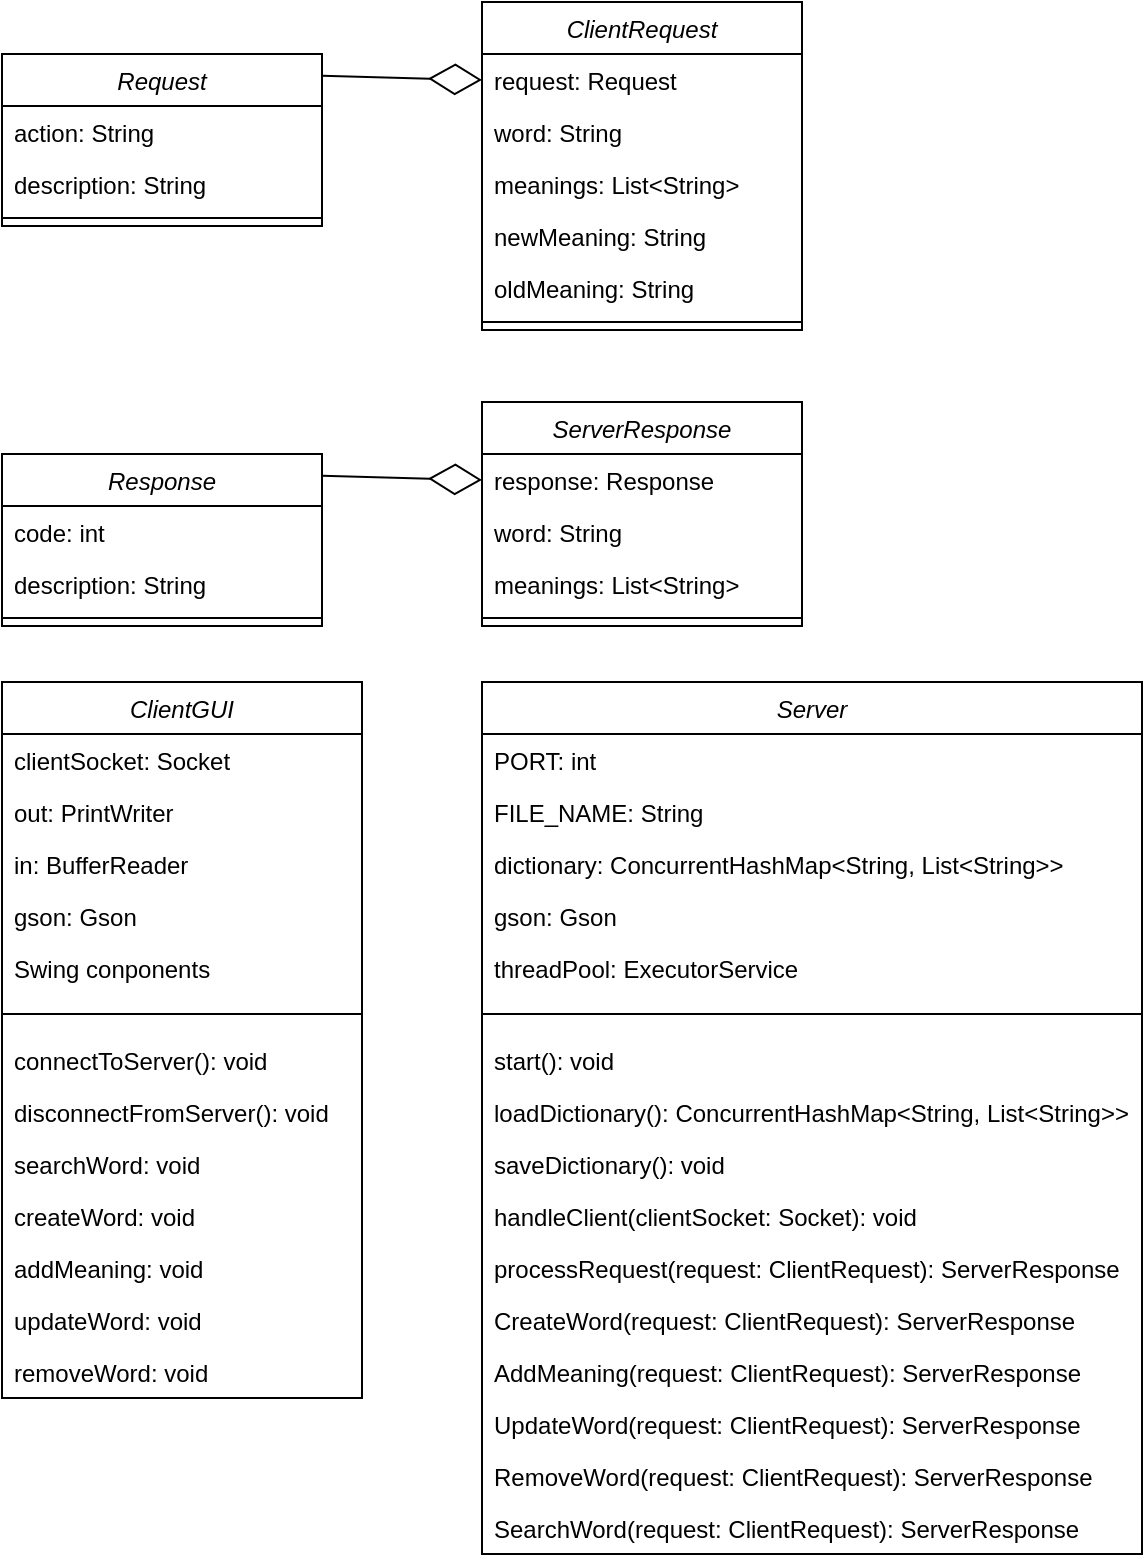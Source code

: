 <mxfile version="22.1.2" type="device" pages="2">
  <diagram id="C5RBs43oDa-KdzZeNtuy" name="class">
    <mxGraphModel dx="2501" dy="2013" grid="1" gridSize="10" guides="1" tooltips="1" connect="1" arrows="1" fold="1" page="1" pageScale="1" pageWidth="827" pageHeight="1169" math="0" shadow="0">
      <root>
        <mxCell id="WIyWlLk6GJQsqaUBKTNV-0" />
        <mxCell id="WIyWlLk6GJQsqaUBKTNV-1" parent="WIyWlLk6GJQsqaUBKTNV-0" />
        <mxCell id="zkfFHV4jXpPFQw0GAbJ--0" value="ServerResponse" style="swimlane;fontStyle=2;align=center;verticalAlign=top;childLayout=stackLayout;horizontal=1;startSize=26;horizontalStack=0;resizeParent=1;resizeLast=0;collapsible=1;marginBottom=0;rounded=0;shadow=0;strokeWidth=1;" parent="WIyWlLk6GJQsqaUBKTNV-1" vertex="1">
          <mxGeometry x="160" y="180" width="160" height="112" as="geometry">
            <mxRectangle x="230" y="140" width="160" height="26" as="alternateBounds" />
          </mxGeometry>
        </mxCell>
        <mxCell id="zkfFHV4jXpPFQw0GAbJ--1" value="response: Response" style="text;align=left;verticalAlign=top;spacingLeft=4;spacingRight=4;overflow=hidden;rotatable=0;points=[[0,0.5],[1,0.5]];portConstraint=eastwest;" parent="zkfFHV4jXpPFQw0GAbJ--0" vertex="1">
          <mxGeometry y="26" width="160" height="26" as="geometry" />
        </mxCell>
        <mxCell id="zkfFHV4jXpPFQw0GAbJ--2" value="word: String" style="text;align=left;verticalAlign=top;spacingLeft=4;spacingRight=4;overflow=hidden;rotatable=0;points=[[0,0.5],[1,0.5]];portConstraint=eastwest;rounded=0;shadow=0;html=0;" parent="zkfFHV4jXpPFQw0GAbJ--0" vertex="1">
          <mxGeometry y="52" width="160" height="26" as="geometry" />
        </mxCell>
        <mxCell id="zkfFHV4jXpPFQw0GAbJ--3" value="meanings: List&lt;String&gt;" style="text;align=left;verticalAlign=top;spacingLeft=4;spacingRight=4;overflow=hidden;rotatable=0;points=[[0,0.5],[1,0.5]];portConstraint=eastwest;rounded=0;shadow=0;html=0;" parent="zkfFHV4jXpPFQw0GAbJ--0" vertex="1">
          <mxGeometry y="78" width="160" height="26" as="geometry" />
        </mxCell>
        <mxCell id="zkfFHV4jXpPFQw0GAbJ--4" value="" style="line;html=1;strokeWidth=1;align=left;verticalAlign=middle;spacingTop=-1;spacingLeft=3;spacingRight=3;rotatable=0;labelPosition=right;points=[];portConstraint=eastwest;" parent="zkfFHV4jXpPFQw0GAbJ--0" vertex="1">
          <mxGeometry y="104" width="160" height="8" as="geometry" />
        </mxCell>
        <mxCell id="52fwPwHXxkYHKAgUP-B7-0" value="Response" style="swimlane;fontStyle=2;align=center;verticalAlign=top;childLayout=stackLayout;horizontal=1;startSize=26;horizontalStack=0;resizeParent=1;resizeLast=0;collapsible=1;marginBottom=0;rounded=0;shadow=0;strokeWidth=1;" vertex="1" parent="WIyWlLk6GJQsqaUBKTNV-1">
          <mxGeometry x="-80" y="206" width="160" height="86" as="geometry">
            <mxRectangle x="230" y="140" width="160" height="26" as="alternateBounds" />
          </mxGeometry>
        </mxCell>
        <mxCell id="52fwPwHXxkYHKAgUP-B7-1" value="code: int" style="text;align=left;verticalAlign=top;spacingLeft=4;spacingRight=4;overflow=hidden;rotatable=0;points=[[0,0.5],[1,0.5]];portConstraint=eastwest;" vertex="1" parent="52fwPwHXxkYHKAgUP-B7-0">
          <mxGeometry y="26" width="160" height="26" as="geometry" />
        </mxCell>
        <mxCell id="52fwPwHXxkYHKAgUP-B7-2" value="description: String" style="text;align=left;verticalAlign=top;spacingLeft=4;spacingRight=4;overflow=hidden;rotatable=0;points=[[0,0.5],[1,0.5]];portConstraint=eastwest;rounded=0;shadow=0;html=0;" vertex="1" parent="52fwPwHXxkYHKAgUP-B7-0">
          <mxGeometry y="52" width="160" height="26" as="geometry" />
        </mxCell>
        <mxCell id="52fwPwHXxkYHKAgUP-B7-4" value="" style="line;html=1;strokeWidth=1;align=left;verticalAlign=middle;spacingTop=-1;spacingLeft=3;spacingRight=3;rotatable=0;labelPosition=right;points=[];portConstraint=eastwest;" vertex="1" parent="52fwPwHXxkYHKAgUP-B7-0">
          <mxGeometry y="78" width="160" height="8" as="geometry" />
        </mxCell>
        <mxCell id="52fwPwHXxkYHKAgUP-B7-9" value="" style="endArrow=diamondThin;endFill=0;endSize=24;html=1;rounded=0;exitX=1;exitY=0.127;exitDx=0;exitDy=0;exitPerimeter=0;entryX=0;entryY=0.5;entryDx=0;entryDy=0;" edge="1" parent="WIyWlLk6GJQsqaUBKTNV-1" source="52fwPwHXxkYHKAgUP-B7-0" target="zkfFHV4jXpPFQw0GAbJ--1">
          <mxGeometry width="160" relative="1" as="geometry">
            <mxPoint x="150" y="440" as="sourcePoint" />
            <mxPoint x="310" y="440" as="targetPoint" />
          </mxGeometry>
        </mxCell>
        <mxCell id="52fwPwHXxkYHKAgUP-B7-10" value="ClientRequest" style="swimlane;fontStyle=2;align=center;verticalAlign=top;childLayout=stackLayout;horizontal=1;startSize=26;horizontalStack=0;resizeParent=1;resizeLast=0;collapsible=1;marginBottom=0;rounded=0;shadow=0;strokeWidth=1;" vertex="1" parent="WIyWlLk6GJQsqaUBKTNV-1">
          <mxGeometry x="160" y="-20" width="160" height="164" as="geometry">
            <mxRectangle x="230" y="140" width="160" height="26" as="alternateBounds" />
          </mxGeometry>
        </mxCell>
        <mxCell id="52fwPwHXxkYHKAgUP-B7-11" value="request: Request" style="text;align=left;verticalAlign=top;spacingLeft=4;spacingRight=4;overflow=hidden;rotatable=0;points=[[0,0.5],[1,0.5]];portConstraint=eastwest;" vertex="1" parent="52fwPwHXxkYHKAgUP-B7-10">
          <mxGeometry y="26" width="160" height="26" as="geometry" />
        </mxCell>
        <mxCell id="52fwPwHXxkYHKAgUP-B7-12" value="word: String" style="text;align=left;verticalAlign=top;spacingLeft=4;spacingRight=4;overflow=hidden;rotatable=0;points=[[0,0.5],[1,0.5]];portConstraint=eastwest;rounded=0;shadow=0;html=0;" vertex="1" parent="52fwPwHXxkYHKAgUP-B7-10">
          <mxGeometry y="52" width="160" height="26" as="geometry" />
        </mxCell>
        <mxCell id="52fwPwHXxkYHKAgUP-B7-13" value="meanings: List&lt;String&gt;" style="text;align=left;verticalAlign=top;spacingLeft=4;spacingRight=4;overflow=hidden;rotatable=0;points=[[0,0.5],[1,0.5]];portConstraint=eastwest;rounded=0;shadow=0;html=0;" vertex="1" parent="52fwPwHXxkYHKAgUP-B7-10">
          <mxGeometry y="78" width="160" height="26" as="geometry" />
        </mxCell>
        <mxCell id="52fwPwHXxkYHKAgUP-B7-20" value="newMeaning: String " style="text;align=left;verticalAlign=top;spacingLeft=4;spacingRight=4;overflow=hidden;rotatable=0;points=[[0,0.5],[1,0.5]];portConstraint=eastwest;rounded=0;shadow=0;html=0;" vertex="1" parent="52fwPwHXxkYHKAgUP-B7-10">
          <mxGeometry y="104" width="160" height="26" as="geometry" />
        </mxCell>
        <mxCell id="52fwPwHXxkYHKAgUP-B7-21" value="oldMeaning: String" style="text;align=left;verticalAlign=top;spacingLeft=4;spacingRight=4;overflow=hidden;rotatable=0;points=[[0,0.5],[1,0.5]];portConstraint=eastwest;rounded=0;shadow=0;html=0;" vertex="1" parent="52fwPwHXxkYHKAgUP-B7-10">
          <mxGeometry y="130" width="160" height="26" as="geometry" />
        </mxCell>
        <mxCell id="52fwPwHXxkYHKAgUP-B7-14" value="" style="line;html=1;strokeWidth=1;align=left;verticalAlign=middle;spacingTop=-1;spacingLeft=3;spacingRight=3;rotatable=0;labelPosition=right;points=[];portConstraint=eastwest;" vertex="1" parent="52fwPwHXxkYHKAgUP-B7-10">
          <mxGeometry y="156" width="160" height="8" as="geometry" />
        </mxCell>
        <mxCell id="52fwPwHXxkYHKAgUP-B7-15" value="Request" style="swimlane;fontStyle=2;align=center;verticalAlign=top;childLayout=stackLayout;horizontal=1;startSize=26;horizontalStack=0;resizeParent=1;resizeLast=0;collapsible=1;marginBottom=0;rounded=0;shadow=0;strokeWidth=1;" vertex="1" parent="WIyWlLk6GJQsqaUBKTNV-1">
          <mxGeometry x="-80" y="6" width="160" height="86" as="geometry">
            <mxRectangle x="230" y="140" width="160" height="26" as="alternateBounds" />
          </mxGeometry>
        </mxCell>
        <mxCell id="52fwPwHXxkYHKAgUP-B7-16" value="action: String" style="text;align=left;verticalAlign=top;spacingLeft=4;spacingRight=4;overflow=hidden;rotatable=0;points=[[0,0.5],[1,0.5]];portConstraint=eastwest;" vertex="1" parent="52fwPwHXxkYHKAgUP-B7-15">
          <mxGeometry y="26" width="160" height="26" as="geometry" />
        </mxCell>
        <mxCell id="52fwPwHXxkYHKAgUP-B7-17" value="description: String" style="text;align=left;verticalAlign=top;spacingLeft=4;spacingRight=4;overflow=hidden;rotatable=0;points=[[0,0.5],[1,0.5]];portConstraint=eastwest;rounded=0;shadow=0;html=0;" vertex="1" parent="52fwPwHXxkYHKAgUP-B7-15">
          <mxGeometry y="52" width="160" height="26" as="geometry" />
        </mxCell>
        <mxCell id="52fwPwHXxkYHKAgUP-B7-18" value="" style="line;html=1;strokeWidth=1;align=left;verticalAlign=middle;spacingTop=-1;spacingLeft=3;spacingRight=3;rotatable=0;labelPosition=right;points=[];portConstraint=eastwest;" vertex="1" parent="52fwPwHXxkYHKAgUP-B7-15">
          <mxGeometry y="78" width="160" height="8" as="geometry" />
        </mxCell>
        <mxCell id="52fwPwHXxkYHKAgUP-B7-19" value="" style="endArrow=diamondThin;endFill=0;endSize=24;html=1;rounded=0;exitX=1;exitY=0.127;exitDx=0;exitDy=0;exitPerimeter=0;entryX=0;entryY=0.5;entryDx=0;entryDy=0;" edge="1" parent="WIyWlLk6GJQsqaUBKTNV-1" source="52fwPwHXxkYHKAgUP-B7-15" target="52fwPwHXxkYHKAgUP-B7-11">
          <mxGeometry width="160" relative="1" as="geometry">
            <mxPoint x="150" y="240" as="sourcePoint" />
            <mxPoint x="310" y="240" as="targetPoint" />
          </mxGeometry>
        </mxCell>
        <mxCell id="52fwPwHXxkYHKAgUP-B7-22" value="ClientGUI" style="swimlane;fontStyle=2;align=center;verticalAlign=top;childLayout=stackLayout;horizontal=1;startSize=26;horizontalStack=0;resizeParent=1;resizeLast=0;collapsible=1;marginBottom=0;rounded=0;shadow=0;strokeWidth=1;" vertex="1" parent="WIyWlLk6GJQsqaUBKTNV-1">
          <mxGeometry x="-80" y="320" width="180" height="358" as="geometry">
            <mxRectangle x="230" y="140" width="160" height="26" as="alternateBounds" />
          </mxGeometry>
        </mxCell>
        <mxCell id="52fwPwHXxkYHKAgUP-B7-23" value="clientSocket: Socket" style="text;align=left;verticalAlign=top;spacingLeft=4;spacingRight=4;overflow=hidden;rotatable=0;points=[[0,0.5],[1,0.5]];portConstraint=eastwest;" vertex="1" parent="52fwPwHXxkYHKAgUP-B7-22">
          <mxGeometry y="26" width="180" height="26" as="geometry" />
        </mxCell>
        <mxCell id="52fwPwHXxkYHKAgUP-B7-29" value="out: PrintWriter" style="text;align=left;verticalAlign=top;spacingLeft=4;spacingRight=4;overflow=hidden;rotatable=0;points=[[0,0.5],[1,0.5]];portConstraint=eastwest;" vertex="1" parent="52fwPwHXxkYHKAgUP-B7-22">
          <mxGeometry y="52" width="180" height="26" as="geometry" />
        </mxCell>
        <mxCell id="52fwPwHXxkYHKAgUP-B7-30" value="in: BufferReader" style="text;align=left;verticalAlign=top;spacingLeft=4;spacingRight=4;overflow=hidden;rotatable=0;points=[[0,0.5],[1,0.5]];portConstraint=eastwest;" vertex="1" parent="52fwPwHXxkYHKAgUP-B7-22">
          <mxGeometry y="78" width="180" height="26" as="geometry" />
        </mxCell>
        <mxCell id="52fwPwHXxkYHKAgUP-B7-31" value="gson: Gson" style="text;align=left;verticalAlign=top;spacingLeft=4;spacingRight=4;overflow=hidden;rotatable=0;points=[[0,0.5],[1,0.5]];portConstraint=eastwest;" vertex="1" parent="52fwPwHXxkYHKAgUP-B7-22">
          <mxGeometry y="104" width="180" height="26" as="geometry" />
        </mxCell>
        <mxCell id="52fwPwHXxkYHKAgUP-B7-32" value="Swing conponents" style="text;align=left;verticalAlign=top;spacingLeft=4;spacingRight=4;overflow=hidden;rotatable=0;points=[[0,0.5],[1,0.5]];portConstraint=eastwest;" vertex="1" parent="52fwPwHXxkYHKAgUP-B7-22">
          <mxGeometry y="130" width="180" height="26" as="geometry" />
        </mxCell>
        <mxCell id="52fwPwHXxkYHKAgUP-B7-28" value="" style="line;html=1;strokeWidth=1;align=left;verticalAlign=middle;spacingTop=-1;spacingLeft=3;spacingRight=3;rotatable=0;labelPosition=right;points=[];portConstraint=eastwest;" vertex="1" parent="52fwPwHXxkYHKAgUP-B7-22">
          <mxGeometry y="156" width="180" height="20" as="geometry" />
        </mxCell>
        <mxCell id="52fwPwHXxkYHKAgUP-B7-33" value="connectToServer(): void" style="text;align=left;verticalAlign=top;spacingLeft=4;spacingRight=4;overflow=hidden;rotatable=0;points=[[0,0.5],[1,0.5]];portConstraint=eastwest;" vertex="1" parent="52fwPwHXxkYHKAgUP-B7-22">
          <mxGeometry y="176" width="180" height="26" as="geometry" />
        </mxCell>
        <mxCell id="52fwPwHXxkYHKAgUP-B7-34" value="disconnectFromServer(): void" style="text;align=left;verticalAlign=top;spacingLeft=4;spacingRight=4;overflow=hidden;rotatable=0;points=[[0,0.5],[1,0.5]];portConstraint=eastwest;" vertex="1" parent="52fwPwHXxkYHKAgUP-B7-22">
          <mxGeometry y="202" width="180" height="26" as="geometry" />
        </mxCell>
        <mxCell id="52fwPwHXxkYHKAgUP-B7-35" value="searchWord: void" style="text;align=left;verticalAlign=top;spacingLeft=4;spacingRight=4;overflow=hidden;rotatable=0;points=[[0,0.5],[1,0.5]];portConstraint=eastwest;" vertex="1" parent="52fwPwHXxkYHKAgUP-B7-22">
          <mxGeometry y="228" width="180" height="26" as="geometry" />
        </mxCell>
        <mxCell id="52fwPwHXxkYHKAgUP-B7-37" value="createWord: void" style="text;align=left;verticalAlign=top;spacingLeft=4;spacingRight=4;overflow=hidden;rotatable=0;points=[[0,0.5],[1,0.5]];portConstraint=eastwest;" vertex="1" parent="52fwPwHXxkYHKAgUP-B7-22">
          <mxGeometry y="254" width="180" height="26" as="geometry" />
        </mxCell>
        <mxCell id="52fwPwHXxkYHKAgUP-B7-36" value="addMeaning: void" style="text;align=left;verticalAlign=top;spacingLeft=4;spacingRight=4;overflow=hidden;rotatable=0;points=[[0,0.5],[1,0.5]];portConstraint=eastwest;" vertex="1" parent="52fwPwHXxkYHKAgUP-B7-22">
          <mxGeometry y="280" width="180" height="26" as="geometry" />
        </mxCell>
        <mxCell id="52fwPwHXxkYHKAgUP-B7-38" value="updateWord: void" style="text;align=left;verticalAlign=top;spacingLeft=4;spacingRight=4;overflow=hidden;rotatable=0;points=[[0,0.5],[1,0.5]];portConstraint=eastwest;" vertex="1" parent="52fwPwHXxkYHKAgUP-B7-22">
          <mxGeometry y="306" width="180" height="26" as="geometry" />
        </mxCell>
        <mxCell id="52fwPwHXxkYHKAgUP-B7-39" value="removeWord: void" style="text;align=left;verticalAlign=top;spacingLeft=4;spacingRight=4;overflow=hidden;rotatable=0;points=[[0,0.5],[1,0.5]];portConstraint=eastwest;" vertex="1" parent="52fwPwHXxkYHKAgUP-B7-22">
          <mxGeometry y="332" width="180" height="26" as="geometry" />
        </mxCell>
        <mxCell id="52fwPwHXxkYHKAgUP-B7-40" value="Server" style="swimlane;fontStyle=2;align=center;verticalAlign=top;childLayout=stackLayout;horizontal=1;startSize=26;horizontalStack=0;resizeParent=1;resizeLast=0;collapsible=1;marginBottom=0;rounded=0;shadow=0;strokeWidth=1;" vertex="1" parent="WIyWlLk6GJQsqaUBKTNV-1">
          <mxGeometry x="160" y="320" width="330" height="436" as="geometry">
            <mxRectangle x="230" y="140" width="160" height="26" as="alternateBounds" />
          </mxGeometry>
        </mxCell>
        <mxCell id="52fwPwHXxkYHKAgUP-B7-41" value="PORT: int" style="text;align=left;verticalAlign=top;spacingLeft=4;spacingRight=4;overflow=hidden;rotatable=0;points=[[0,0.5],[1,0.5]];portConstraint=eastwest;" vertex="1" parent="52fwPwHXxkYHKAgUP-B7-40">
          <mxGeometry y="26" width="330" height="26" as="geometry" />
        </mxCell>
        <mxCell id="52fwPwHXxkYHKAgUP-B7-42" value="FILE_NAME: String" style="text;align=left;verticalAlign=top;spacingLeft=4;spacingRight=4;overflow=hidden;rotatable=0;points=[[0,0.5],[1,0.5]];portConstraint=eastwest;" vertex="1" parent="52fwPwHXxkYHKAgUP-B7-40">
          <mxGeometry y="52" width="330" height="26" as="geometry" />
        </mxCell>
        <mxCell id="52fwPwHXxkYHKAgUP-B7-43" value="dictionary: ConcurrentHashMap&lt;String, List&lt;String&gt;&gt;" style="text;align=left;verticalAlign=top;spacingLeft=4;spacingRight=4;overflow=hidden;rotatable=0;points=[[0,0.5],[1,0.5]];portConstraint=eastwest;" vertex="1" parent="52fwPwHXxkYHKAgUP-B7-40">
          <mxGeometry y="78" width="330" height="26" as="geometry" />
        </mxCell>
        <mxCell id="52fwPwHXxkYHKAgUP-B7-44" value="gson: Gson" style="text;align=left;verticalAlign=top;spacingLeft=4;spacingRight=4;overflow=hidden;rotatable=0;points=[[0,0.5],[1,0.5]];portConstraint=eastwest;" vertex="1" parent="52fwPwHXxkYHKAgUP-B7-40">
          <mxGeometry y="104" width="330" height="26" as="geometry" />
        </mxCell>
        <mxCell id="52fwPwHXxkYHKAgUP-B7-45" value="threadPool: ExecutorService" style="text;align=left;verticalAlign=top;spacingLeft=4;spacingRight=4;overflow=hidden;rotatable=0;points=[[0,0.5],[1,0.5]];portConstraint=eastwest;" vertex="1" parent="52fwPwHXxkYHKAgUP-B7-40">
          <mxGeometry y="130" width="330" height="26" as="geometry" />
        </mxCell>
        <mxCell id="52fwPwHXxkYHKAgUP-B7-46" value="" style="line;html=1;strokeWidth=1;align=left;verticalAlign=middle;spacingTop=-1;spacingLeft=3;spacingRight=3;rotatable=0;labelPosition=right;points=[];portConstraint=eastwest;" vertex="1" parent="52fwPwHXxkYHKAgUP-B7-40">
          <mxGeometry y="156" width="330" height="20" as="geometry" />
        </mxCell>
        <mxCell id="52fwPwHXxkYHKAgUP-B7-47" value="start(): void" style="text;align=left;verticalAlign=top;spacingLeft=4;spacingRight=4;overflow=hidden;rotatable=0;points=[[0,0.5],[1,0.5]];portConstraint=eastwest;" vertex="1" parent="52fwPwHXxkYHKAgUP-B7-40">
          <mxGeometry y="176" width="330" height="26" as="geometry" />
        </mxCell>
        <mxCell id="52fwPwHXxkYHKAgUP-B7-50" value="loadDictionary(): ConcurrentHashMap&lt;String, List&lt;String&gt;&gt;" style="text;align=left;verticalAlign=top;spacingLeft=4;spacingRight=4;overflow=hidden;rotatable=0;points=[[0,0.5],[1,0.5]];portConstraint=eastwest;" vertex="1" parent="52fwPwHXxkYHKAgUP-B7-40">
          <mxGeometry y="202" width="330" height="26" as="geometry" />
        </mxCell>
        <mxCell id="52fwPwHXxkYHKAgUP-B7-51" value="saveDictionary(): void" style="text;align=left;verticalAlign=top;spacingLeft=4;spacingRight=4;overflow=hidden;rotatable=0;points=[[0,0.5],[1,0.5]];portConstraint=eastwest;" vertex="1" parent="52fwPwHXxkYHKAgUP-B7-40">
          <mxGeometry y="228" width="330" height="26" as="geometry" />
        </mxCell>
        <mxCell id="52fwPwHXxkYHKAgUP-B7-48" value="handleClient(clientSocket: Socket): void" style="text;align=left;verticalAlign=top;spacingLeft=4;spacingRight=4;overflow=hidden;rotatable=0;points=[[0,0.5],[1,0.5]];portConstraint=eastwest;" vertex="1" parent="52fwPwHXxkYHKAgUP-B7-40">
          <mxGeometry y="254" width="330" height="26" as="geometry" />
        </mxCell>
        <mxCell id="52fwPwHXxkYHKAgUP-B7-49" value="processRequest(request: ClientRequest): ServerResponse" style="text;align=left;verticalAlign=top;spacingLeft=4;spacingRight=4;overflow=hidden;rotatable=0;points=[[0,0.5],[1,0.5]];portConstraint=eastwest;" vertex="1" parent="52fwPwHXxkYHKAgUP-B7-40">
          <mxGeometry y="280" width="330" height="26" as="geometry" />
        </mxCell>
        <mxCell id="52fwPwHXxkYHKAgUP-B7-52" value="CreateWord(request: ClientRequest): ServerResponse" style="text;align=left;verticalAlign=top;spacingLeft=4;spacingRight=4;overflow=hidden;rotatable=0;points=[[0,0.5],[1,0.5]];portConstraint=eastwest;" vertex="1" parent="52fwPwHXxkYHKAgUP-B7-40">
          <mxGeometry y="306" width="330" height="26" as="geometry" />
        </mxCell>
        <mxCell id="52fwPwHXxkYHKAgUP-B7-54" value="AddMeaning(request: ClientRequest): ServerResponse" style="text;align=left;verticalAlign=top;spacingLeft=4;spacingRight=4;overflow=hidden;rotatable=0;points=[[0,0.5],[1,0.5]];portConstraint=eastwest;" vertex="1" parent="52fwPwHXxkYHKAgUP-B7-40">
          <mxGeometry y="332" width="330" height="26" as="geometry" />
        </mxCell>
        <mxCell id="52fwPwHXxkYHKAgUP-B7-55" value="UpdateWord(request: ClientRequest): ServerResponse" style="text;align=left;verticalAlign=top;spacingLeft=4;spacingRight=4;overflow=hidden;rotatable=0;points=[[0,0.5],[1,0.5]];portConstraint=eastwest;" vertex="1" parent="52fwPwHXxkYHKAgUP-B7-40">
          <mxGeometry y="358" width="330" height="26" as="geometry" />
        </mxCell>
        <mxCell id="52fwPwHXxkYHKAgUP-B7-56" value="RemoveWord(request: ClientRequest): ServerResponse" style="text;align=left;verticalAlign=top;spacingLeft=4;spacingRight=4;overflow=hidden;rotatable=0;points=[[0,0.5],[1,0.5]];portConstraint=eastwest;" vertex="1" parent="52fwPwHXxkYHKAgUP-B7-40">
          <mxGeometry y="384" width="330" height="26" as="geometry" />
        </mxCell>
        <mxCell id="52fwPwHXxkYHKAgUP-B7-53" value="SearchWord(request: ClientRequest): ServerResponse" style="text;align=left;verticalAlign=top;spacingLeft=4;spacingRight=4;overflow=hidden;rotatable=0;points=[[0,0.5],[1,0.5]];portConstraint=eastwest;" vertex="1" parent="52fwPwHXxkYHKAgUP-B7-40">
          <mxGeometry y="410" width="330" height="26" as="geometry" />
        </mxCell>
      </root>
    </mxGraphModel>
  </diagram>
  <diagram id="SvfpFtwknV09yQL7l328" name="sequent">
    <mxGraphModel dx="1674" dy="844" grid="1" gridSize="10" guides="1" tooltips="1" connect="1" arrows="1" fold="1" page="1" pageScale="1" pageWidth="827" pageHeight="1169" math="0" shadow="0">
      <root>
        <mxCell id="0" />
        <mxCell id="1" parent="0" />
        <mxCell id="eCJs1xStjL2HkeNqw_Ar-2" value="ClientGUI" style="shape=umlLifeline;perimeter=lifelinePerimeter;whiteSpace=wrap;html=1;container=0;dropTarget=0;collapsible=0;recursiveResize=0;outlineConnect=0;portConstraint=eastwest;newEdgeStyle={&quot;edgeStyle&quot;:&quot;elbowEdgeStyle&quot;,&quot;elbow&quot;:&quot;vertical&quot;,&quot;curved&quot;:0,&quot;rounded&quot;:0};" vertex="1" parent="1">
          <mxGeometry x="40" y="40" width="100" height="360" as="geometry" />
        </mxCell>
        <mxCell id="eCJs1xStjL2HkeNqw_Ar-6" value="Server" style="shape=umlLifeline;perimeter=lifelinePerimeter;whiteSpace=wrap;html=1;container=0;dropTarget=0;collapsible=0;recursiveResize=0;outlineConnect=0;portConstraint=eastwest;newEdgeStyle={&quot;edgeStyle&quot;:&quot;elbowEdgeStyle&quot;,&quot;elbow&quot;:&quot;vertical&quot;,&quot;curved&quot;:0,&quot;rounded&quot;:0};" vertex="1" parent="1">
          <mxGeometry x="220" y="40" width="100" height="360" as="geometry" />
        </mxCell>
        <mxCell id="eCJs1xStjL2HkeNqw_Ar-7" value="" style="html=1;points=[];perimeter=orthogonalPerimeter;outlineConnect=0;targetShapes=umlLifeline;portConstraint=eastwest;newEdgeStyle={&quot;edgeStyle&quot;:&quot;elbowEdgeStyle&quot;,&quot;elbow&quot;:&quot;vertical&quot;,&quot;curved&quot;:0,&quot;rounded&quot;:0};" vertex="1" parent="eCJs1xStjL2HkeNqw_Ar-6">
          <mxGeometry x="45" y="60" width="10" height="260" as="geometry" />
        </mxCell>
        <mxCell id="eCJs1xStjL2HkeNqw_Ar-14" value="" style="html=1;points=[];perimeter=orthogonalPerimeter;outlineConnect=0;targetShapes=umlLifeline;portConstraint=eastwest;newEdgeStyle={&quot;edgeStyle&quot;:&quot;elbowEdgeStyle&quot;,&quot;elbow&quot;:&quot;vertical&quot;,&quot;curved&quot;:0,&quot;rounded&quot;:0};" vertex="1" parent="eCJs1xStjL2HkeNqw_Ar-6">
          <mxGeometry x="35" y="140" width="10" height="150" as="geometry" />
        </mxCell>
        <mxCell id="eCJs1xStjL2HkeNqw_Ar-8" value="connect" style="html=1;verticalAlign=bottom;endArrow=block;edgeStyle=elbowEdgeStyle;elbow=vertical;curved=0;rounded=0;" edge="1" parent="1">
          <mxGeometry relative="1" as="geometry">
            <mxPoint x="95" y="150" as="sourcePoint" />
            <Array as="points">
              <mxPoint x="180" y="150" />
            </Array>
            <mxPoint x="265" y="150" as="targetPoint" />
          </mxGeometry>
        </mxCell>
        <mxCell id="eCJs1xStjL2HkeNqw_Ar-10" value="Accept" style="html=1;verticalAlign=bottom;endArrow=block;edgeStyle=elbowEdgeStyle;elbow=vertical;curved=0;rounded=0;" edge="1" parent="1" source="eCJs1xStjL2HkeNqw_Ar-14" target="eCJs1xStjL2HkeNqw_Ar-3">
          <mxGeometry x="0.006" relative="1" as="geometry">
            <mxPoint x="175" y="160" as="sourcePoint" />
            <Array as="points">
              <mxPoint x="180" y="180" />
            </Array>
            <mxPoint x="100" y="180" as="targetPoint" />
            <mxPoint as="offset" />
          </mxGeometry>
        </mxCell>
        <mxCell id="eCJs1xStjL2HkeNqw_Ar-3" value="" style="html=1;points=[];perimeter=orthogonalPerimeter;outlineConnect=0;targetShapes=umlLifeline;portConstraint=eastwest;newEdgeStyle={&quot;edgeStyle&quot;:&quot;elbowEdgeStyle&quot;,&quot;elbow&quot;:&quot;vertical&quot;,&quot;curved&quot;:0,&quot;rounded&quot;:0};" vertex="1" parent="1">
          <mxGeometry x="85" y="150" width="10" height="210" as="geometry" />
        </mxCell>
        <mxCell id="eCJs1xStjL2HkeNqw_Ar-4" value="start" style="html=1;verticalAlign=bottom;startArrow=oval;endArrow=block;startSize=8;edgeStyle=elbowEdgeStyle;elbow=vertical;curved=0;rounded=0;" edge="1" parent="1" target="eCJs1xStjL2HkeNqw_Ar-3">
          <mxGeometry relative="1" as="geometry">
            <mxPoint x="25" y="150" as="sourcePoint" />
            <Array as="points">
              <mxPoint x="60" y="150" />
            </Array>
          </mxGeometry>
        </mxCell>
        <mxCell id="eCJs1xStjL2HkeNqw_Ar-12" value="Gson" style="shape=umlLifeline;perimeter=lifelinePerimeter;whiteSpace=wrap;html=1;container=0;dropTarget=0;collapsible=0;recursiveResize=0;outlineConnect=0;portConstraint=eastwest;newEdgeStyle={&quot;edgeStyle&quot;:&quot;elbowEdgeStyle&quot;,&quot;elbow&quot;:&quot;vertical&quot;,&quot;curved&quot;:0,&quot;rounded&quot;:0};" vertex="1" parent="1">
          <mxGeometry x="400" y="40" width="100" height="360" as="geometry" />
        </mxCell>
        <mxCell id="eCJs1xStjL2HkeNqw_Ar-13" value="" style="html=1;points=[];perimeter=orthogonalPerimeter;outlineConnect=0;targetShapes=umlLifeline;portConstraint=eastwest;newEdgeStyle={&quot;edgeStyle&quot;:&quot;elbowEdgeStyle&quot;,&quot;elbow&quot;:&quot;vertical&quot;,&quot;curved&quot;:0,&quot;rounded&quot;:0};" vertex="1" parent="eCJs1xStjL2HkeNqw_Ar-12">
          <mxGeometry x="45" y="60" width="10" height="260" as="geometry" />
        </mxCell>
        <mxCell id="eCJs1xStjL2HkeNqw_Ar-17" value="Load dictionary" style="html=1;verticalAlign=bottom;endArrow=block;edgeStyle=elbowEdgeStyle;elbow=vertical;curved=0;rounded=0;" edge="1" parent="1">
          <mxGeometry relative="1" as="geometry">
            <mxPoint x="275" y="110" as="sourcePoint" />
            <Array as="points">
              <mxPoint x="360" y="110" />
            </Array>
            <mxPoint x="445" y="110" as="targetPoint" />
          </mxGeometry>
        </mxCell>
        <mxCell id="eCJs1xStjL2HkeNqw_Ar-18" value="Deserialize" style="html=1;verticalAlign=bottom;endArrow=block;edgeStyle=elbowEdgeStyle;elbow=vertical;curved=0;rounded=0;" edge="1" parent="1">
          <mxGeometry x="0.006" relative="1" as="geometry">
            <mxPoint x="443" y="130" as="sourcePoint" />
            <Array as="points">
              <mxPoint x="368" y="130" />
            </Array>
            <mxPoint x="278" y="130" as="targetPoint" />
            <mxPoint as="offset" />
          </mxGeometry>
        </mxCell>
        <mxCell id="eCJs1xStjL2HkeNqw_Ar-19" value="thread" style="text;html=1;strokeColor=none;fillColor=none;align=center;verticalAlign=middle;whiteSpace=wrap;rounded=0;" vertex="1" parent="1">
          <mxGeometry x="210" y="190" width="60" height="30" as="geometry" />
        </mxCell>
        <mxCell id="eCJs1xStjL2HkeNqw_Ar-20" value="ClientRequest" style="html=1;verticalAlign=bottom;endArrow=block;edgeStyle=elbowEdgeStyle;elbow=vertical;curved=0;rounded=0;" edge="1" parent="1" source="eCJs1xStjL2HkeNqw_Ar-3">
          <mxGeometry x="-0.103" relative="1" as="geometry">
            <mxPoint x="109" y="245" as="sourcePoint" />
            <Array as="points">
              <mxPoint x="219" y="245" />
            </Array>
            <mxPoint x="254" y="245" as="targetPoint" />
            <mxPoint as="offset" />
          </mxGeometry>
        </mxCell>
        <mxCell id="eCJs1xStjL2HkeNqw_Ar-21" value="ServerResponse" style="html=1;verticalAlign=bottom;endArrow=block;edgeStyle=elbowEdgeStyle;elbow=horizontal;curved=0;rounded=0;" edge="1" parent="1" target="eCJs1xStjL2HkeNqw_Ar-3">
          <mxGeometry x="0.006" relative="1" as="geometry">
            <mxPoint x="255" y="282" as="sourcePoint" />
            <Array as="points">
              <mxPoint x="185" y="282" />
            </Array>
            <mxPoint x="120" y="280" as="targetPoint" />
            <mxPoint as="offset" />
          </mxGeometry>
        </mxCell>
        <mxCell id="eCJs1xStjL2HkeNqw_Ar-22" value="Serialize" style="html=1;verticalAlign=bottom;endArrow=block;edgeStyle=elbowEdgeStyle;elbow=vertical;curved=0;rounded=0;" edge="1" parent="1" source="eCJs1xStjL2HkeNqw_Ar-3">
          <mxGeometry x="0.147" y="1" relative="1" as="geometry">
            <mxPoint x="107" y="231" as="sourcePoint" />
            <Array as="points" />
            <mxPoint x="443" y="230.5" as="targetPoint" />
            <mxPoint as="offset" />
          </mxGeometry>
        </mxCell>
        <mxCell id="eCJs1xStjL2HkeNqw_Ar-23" value="Deserialize" style="html=1;verticalAlign=bottom;endArrow=block;edgeStyle=elbowEdgeStyle;elbow=vertical;curved=0;rounded=0;" edge="1" parent="1">
          <mxGeometry x="0.006" relative="1" as="geometry">
            <mxPoint x="440" y="251" as="sourcePoint" />
            <Array as="points">
              <mxPoint x="365" y="251" />
            </Array>
            <mxPoint x="275" y="251" as="targetPoint" />
            <mxPoint as="offset" />
          </mxGeometry>
        </mxCell>
        <mxCell id="eCJs1xStjL2HkeNqw_Ar-24" value="Serialize" style="html=1;verticalAlign=bottom;endArrow=block;edgeStyle=elbowEdgeStyle;elbow=vertical;curved=0;rounded=0;" edge="1" parent="1">
          <mxGeometry relative="1" as="geometry">
            <mxPoint x="275" y="272" as="sourcePoint" />
            <Array as="points" />
            <mxPoint x="440" y="272" as="targetPoint" />
          </mxGeometry>
        </mxCell>
        <mxCell id="eCJs1xStjL2HkeNqw_Ar-25" value="Deserialize" style="html=1;verticalAlign=bottom;endArrow=block;edgeStyle=elbowEdgeStyle;elbow=vertical;curved=0;rounded=0;" edge="1" parent="1" target="eCJs1xStjL2HkeNqw_Ar-3">
          <mxGeometry x="-0.236" y="16" relative="1" as="geometry">
            <mxPoint x="436" y="294" as="sourcePoint" />
            <Array as="points">
              <mxPoint x="366" y="294" />
            </Array>
            <mxPoint x="120" y="294" as="targetPoint" />
            <mxPoint as="offset" />
          </mxGeometry>
        </mxCell>
        <mxCell id="eCJs1xStjL2HkeNqw_Ar-26" value="Disconnect" style="html=1;verticalAlign=bottom;endArrow=block;edgeStyle=elbowEdgeStyle;elbow=vertical;curved=0;rounded=0;" edge="1" parent="1" source="eCJs1xStjL2HkeNqw_Ar-3">
          <mxGeometry x="-0.103" relative="1" as="geometry">
            <mxPoint x="110" y="330" as="sourcePoint" />
            <Array as="points" />
            <mxPoint x="254" y="329" as="targetPoint" />
            <mxPoint as="offset" />
          </mxGeometry>
        </mxCell>
      </root>
    </mxGraphModel>
  </diagram>
</mxfile>
